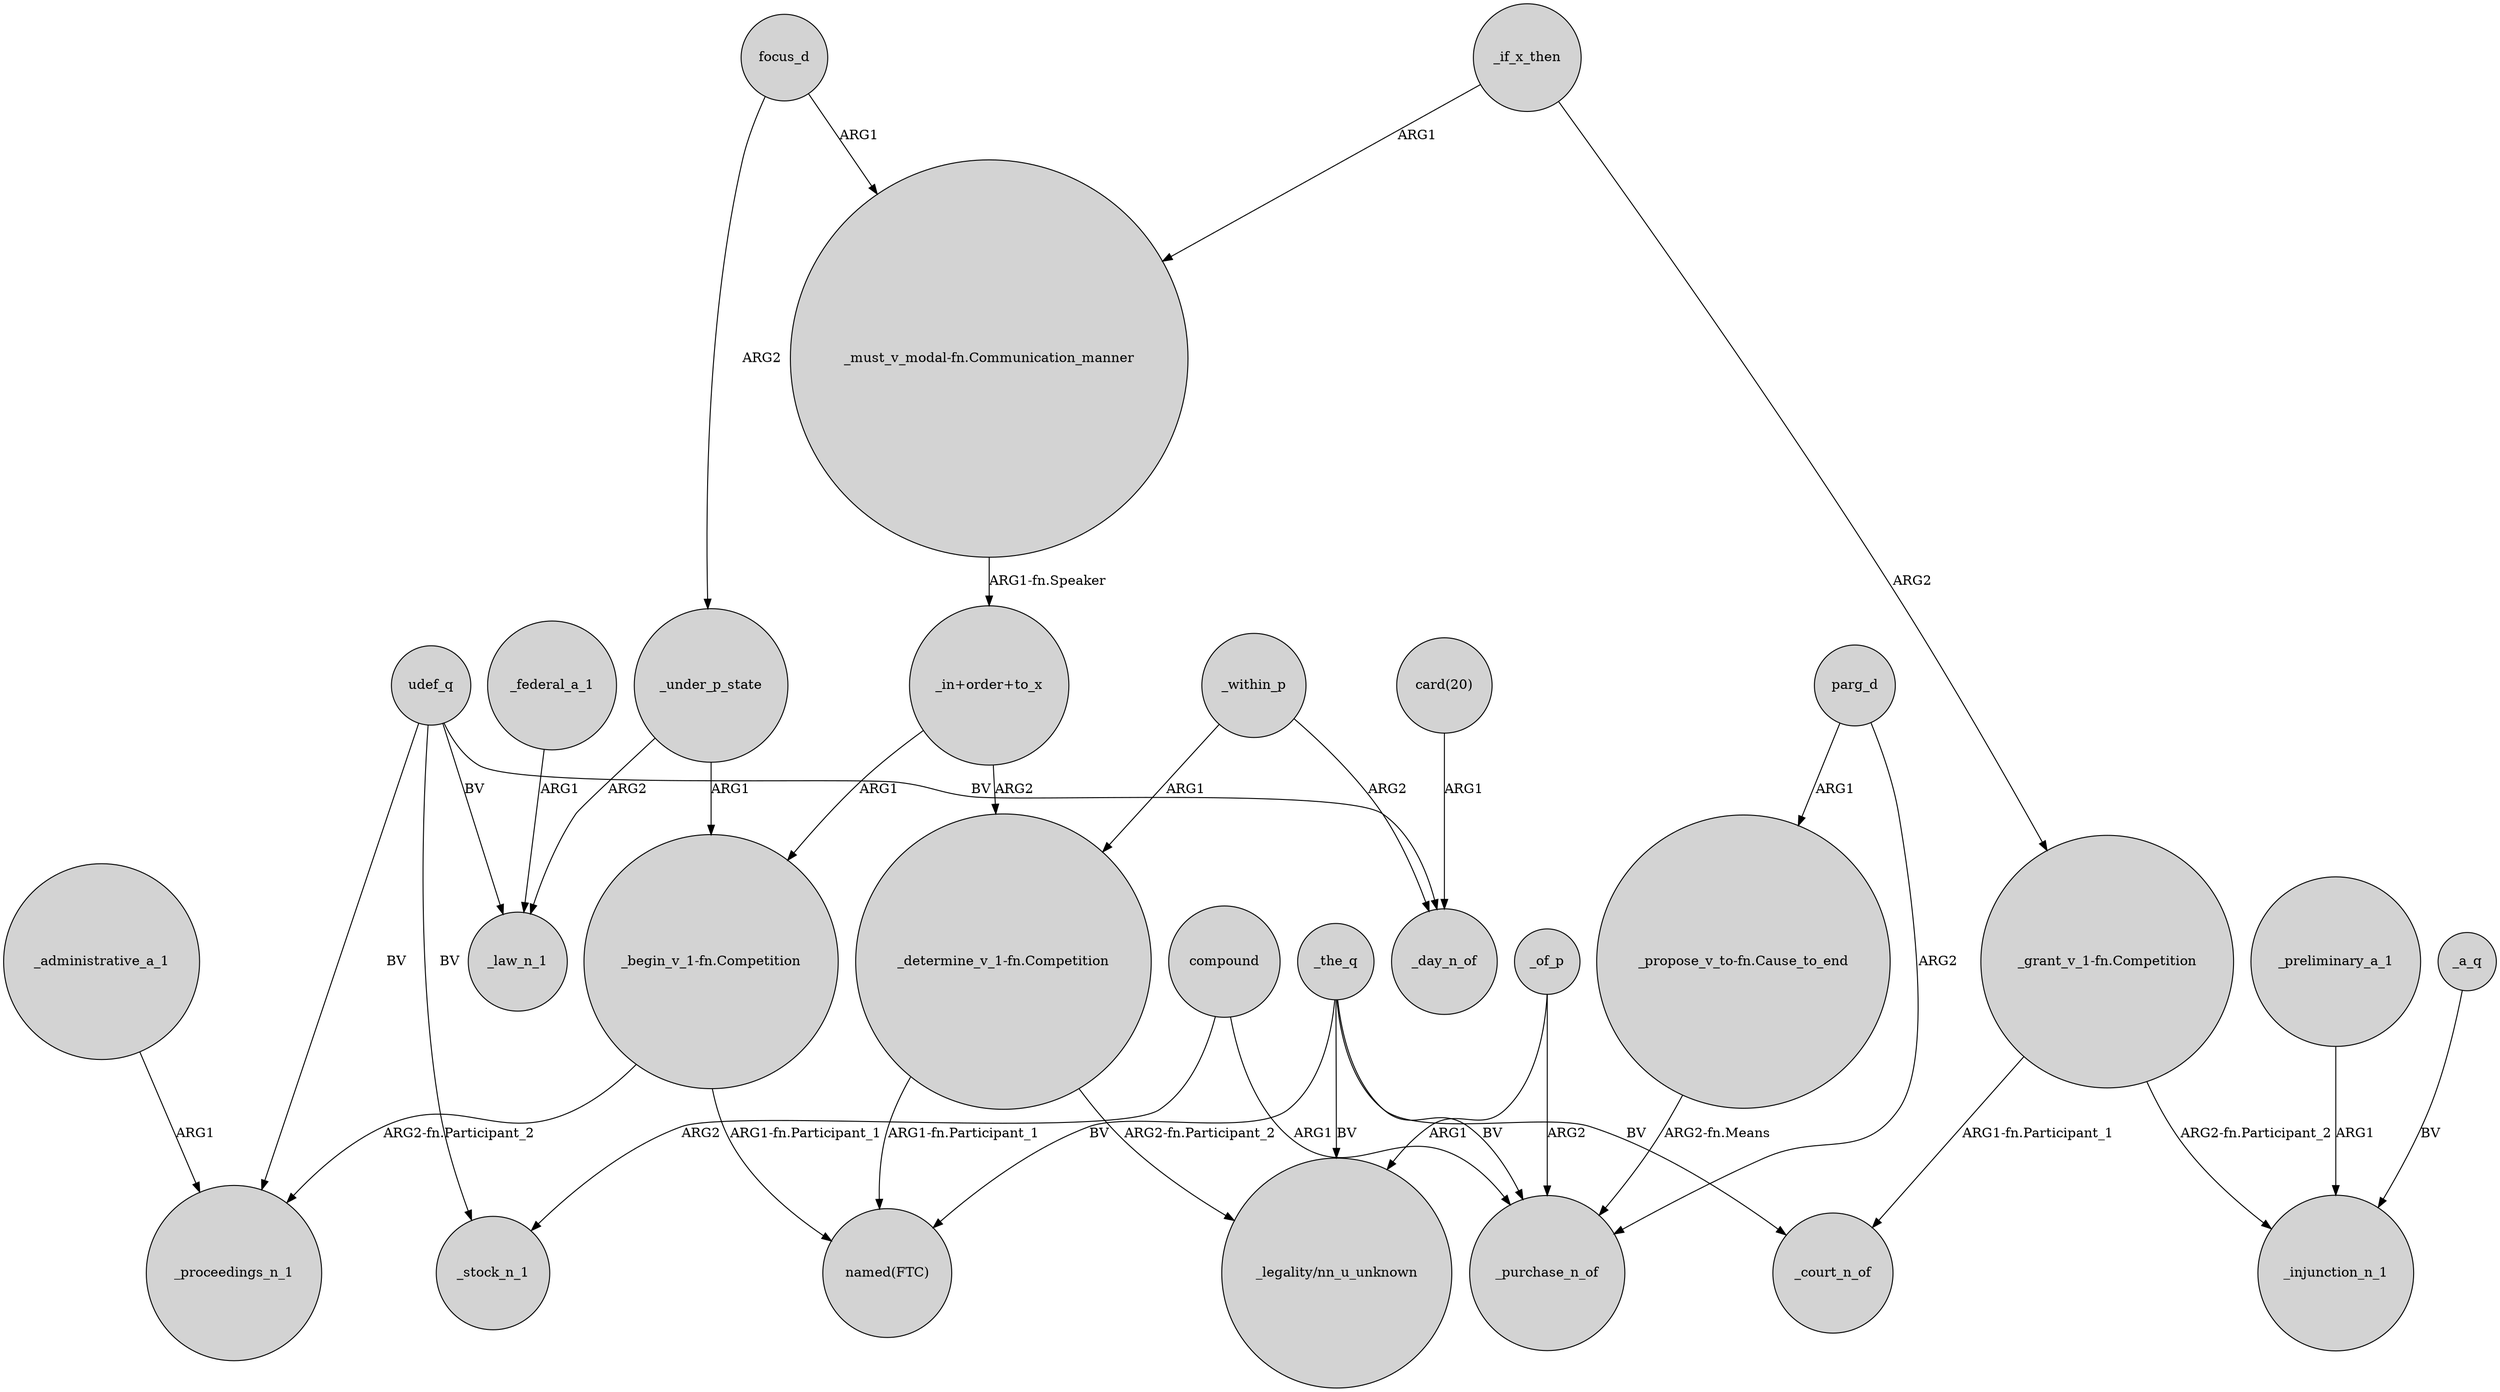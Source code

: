 digraph {
	node [shape=circle style=filled]
	compound -> _purchase_n_of [label=ARG1]
	"_determine_v_1-fn.Competition" -> "named(FTC)" [label="ARG1-fn.Participant_1"]
	"_begin_v_1-fn.Competition" -> "named(FTC)" [label="ARG1-fn.Participant_1"]
	_of_p -> _purchase_n_of [label=ARG2]
	_within_p -> "_determine_v_1-fn.Competition" [label=ARG1]
	_if_x_then -> "_must_v_modal-fn.Communication_manner" [label=ARG1]
	_the_q -> "named(FTC)" [label=BV]
	_administrative_a_1 -> _proceedings_n_1 [label=ARG1]
	_if_x_then -> "_grant_v_1-fn.Competition" [label=ARG2]
	_preliminary_a_1 -> _injunction_n_1 [label=ARG1]
	"_propose_v_to-fn.Cause_to_end" -> _purchase_n_of [label="ARG2-fn.Means"]
	udef_q -> _day_n_of [label=BV]
	_of_p -> "_legality/nn_u_unknown" [label=ARG1]
	udef_q -> _stock_n_1 [label=BV]
	_within_p -> _day_n_of [label=ARG2]
	"_determine_v_1-fn.Competition" -> "_legality/nn_u_unknown" [label="ARG2-fn.Participant_2"]
	parg_d -> "_propose_v_to-fn.Cause_to_end" [label=ARG1]
	"_in+order+to_x" -> "_begin_v_1-fn.Competition" [label=ARG1]
	"_grant_v_1-fn.Competition" -> _court_n_of [label="ARG1-fn.Participant_1"]
	_the_q -> _purchase_n_of [label=BV]
	_the_q -> "_legality/nn_u_unknown" [label=BV]
	compound -> _stock_n_1 [label=ARG2]
	_a_q -> _injunction_n_1 [label=BV]
	"_begin_v_1-fn.Competition" -> _proceedings_n_1 [label="ARG2-fn.Participant_2"]
	focus_d -> "_must_v_modal-fn.Communication_manner" [label=ARG1]
	udef_q -> _proceedings_n_1 [label=BV]
	_the_q -> _court_n_of [label=BV]
	focus_d -> _under_p_state [label=ARG2]
	"_grant_v_1-fn.Competition" -> _injunction_n_1 [label="ARG2-fn.Participant_2"]
	_under_p_state -> _law_n_1 [label=ARG2]
	"_must_v_modal-fn.Communication_manner" -> "_in+order+to_x" [label="ARG1-fn.Speaker"]
	"card(20)" -> _day_n_of [label=ARG1]
	udef_q -> _law_n_1 [label=BV]
	_federal_a_1 -> _law_n_1 [label=ARG1]
	"_in+order+to_x" -> "_determine_v_1-fn.Competition" [label=ARG2]
	_under_p_state -> "_begin_v_1-fn.Competition" [label=ARG1]
	parg_d -> _purchase_n_of [label=ARG2]
}
